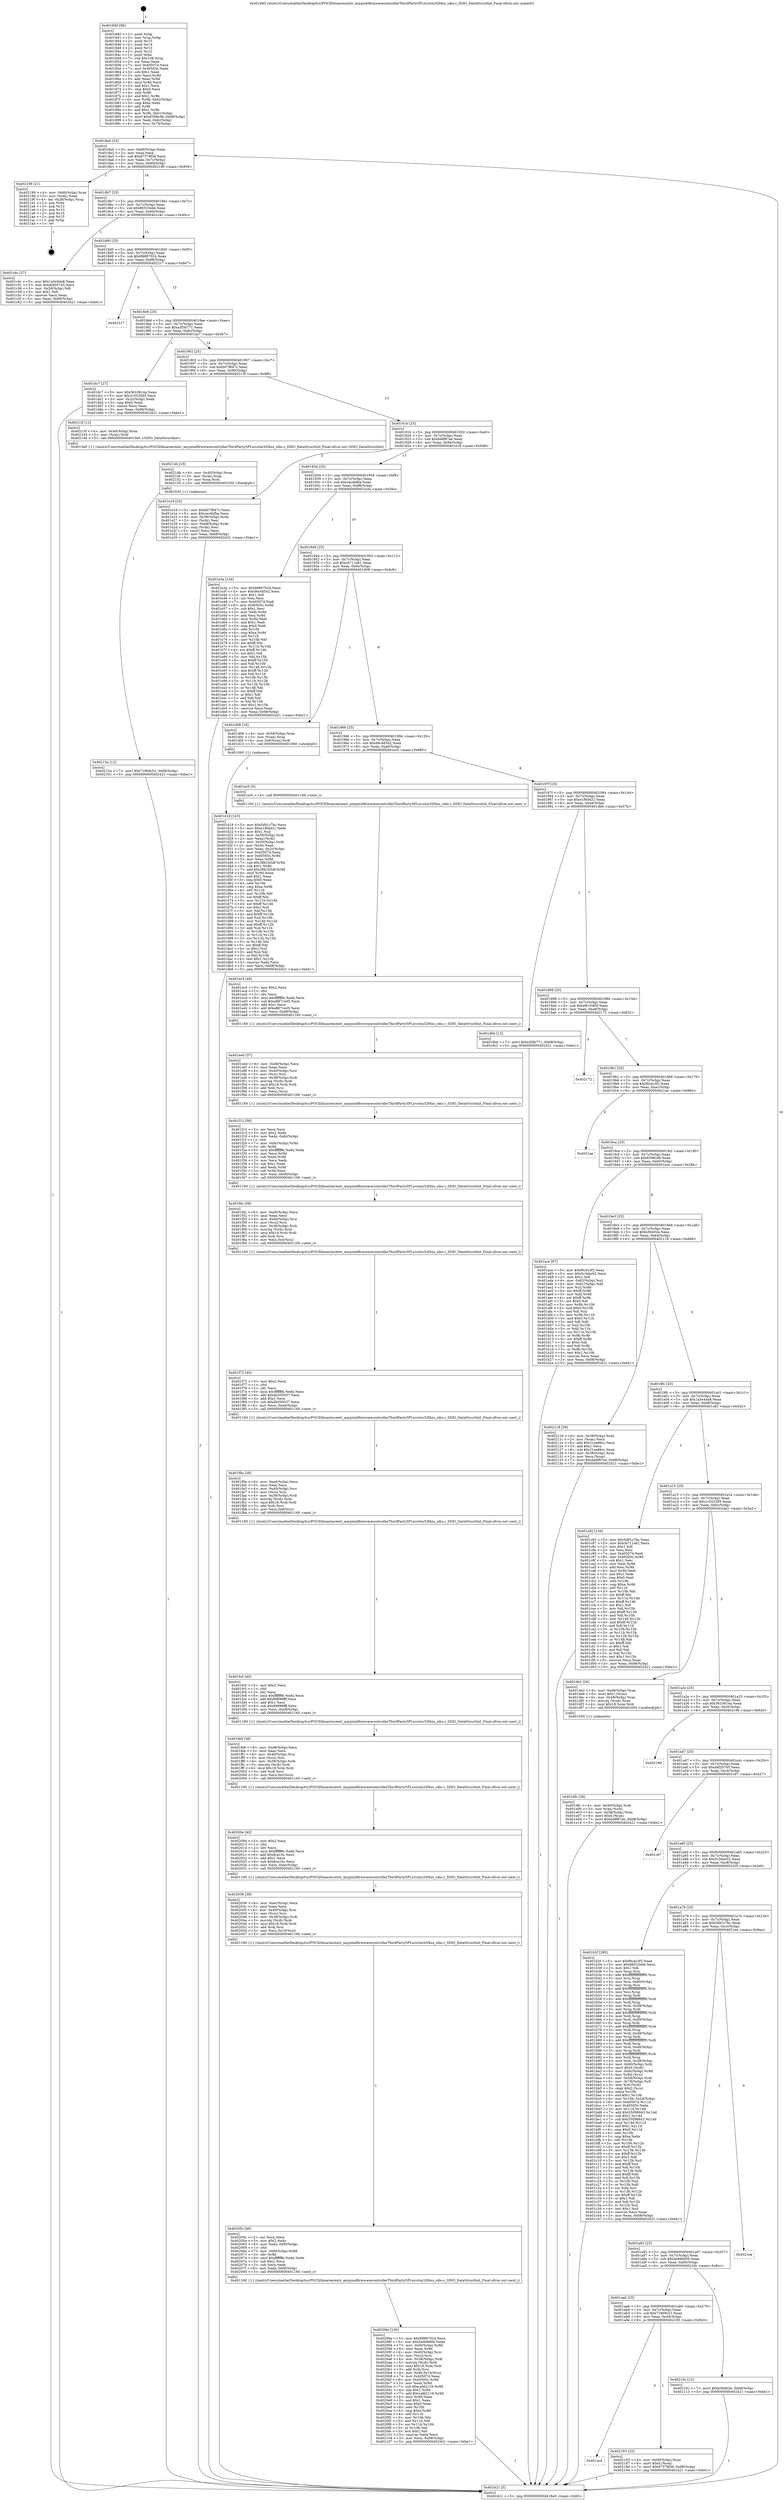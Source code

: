 digraph "0x401840" {
  label = "0x401840 (/mnt/c/Users/mathe/Desktop/tcc/POCII/binaries/extr_anypixelfirmwarecontrollerThirdPartySPLsrcstm32f4xx_sdio.c_SDIO_DataStructInit_Final-ollvm.out::main(0))"
  labelloc = "t"
  node[shape=record]

  Entry [label="",width=0.3,height=0.3,shape=circle,fillcolor=black,style=filled]
  "0x4018a0" [label="{
     0x4018a0 [23]\l
     | [instrs]\l
     &nbsp;&nbsp;0x4018a0 \<+3\>: mov -0x68(%rbp),%eax\l
     &nbsp;&nbsp;0x4018a3 \<+2\>: mov %eax,%ecx\l
     &nbsp;&nbsp;0x4018a5 \<+6\>: sub $0x87378f36,%ecx\l
     &nbsp;&nbsp;0x4018ab \<+3\>: mov %eax,-0x7c(%rbp)\l
     &nbsp;&nbsp;0x4018ae \<+3\>: mov %ecx,-0x80(%rbp)\l
     &nbsp;&nbsp;0x4018b1 \<+6\>: je 0000000000402199 \<main+0x959\>\l
  }"]
  "0x402199" [label="{
     0x402199 [21]\l
     | [instrs]\l
     &nbsp;&nbsp;0x402199 \<+4\>: mov -0x60(%rbp),%rax\l
     &nbsp;&nbsp;0x40219d \<+2\>: mov (%rax),%eax\l
     &nbsp;&nbsp;0x40219f \<+4\>: lea -0x28(%rbp),%rsp\l
     &nbsp;&nbsp;0x4021a3 \<+1\>: pop %rbx\l
     &nbsp;&nbsp;0x4021a4 \<+2\>: pop %r12\l
     &nbsp;&nbsp;0x4021a6 \<+2\>: pop %r13\l
     &nbsp;&nbsp;0x4021a8 \<+2\>: pop %r14\l
     &nbsp;&nbsp;0x4021aa \<+2\>: pop %r15\l
     &nbsp;&nbsp;0x4021ac \<+1\>: pop %rbp\l
     &nbsp;&nbsp;0x4021ad \<+1\>: ret\l
  }"]
  "0x4018b7" [label="{
     0x4018b7 [25]\l
     | [instrs]\l
     &nbsp;&nbsp;0x4018b7 \<+5\>: jmp 00000000004018bc \<main+0x7c\>\l
     &nbsp;&nbsp;0x4018bc \<+3\>: mov -0x7c(%rbp),%eax\l
     &nbsp;&nbsp;0x4018bf \<+5\>: sub $0x88333ebb,%eax\l
     &nbsp;&nbsp;0x4018c4 \<+6\>: mov %eax,-0x84(%rbp)\l
     &nbsp;&nbsp;0x4018ca \<+6\>: je 0000000000401c4c \<main+0x40c\>\l
  }"]
  Exit [label="",width=0.3,height=0.3,shape=circle,fillcolor=black,style=filled,peripheries=2]
  "0x401c4c" [label="{
     0x401c4c [27]\l
     | [instrs]\l
     &nbsp;&nbsp;0x401c4c \<+5\>: mov $0x1a5e44a8,%eax\l
     &nbsp;&nbsp;0x401c51 \<+5\>: mov $0x4bf20745,%ecx\l
     &nbsp;&nbsp;0x401c56 \<+3\>: mov -0x2d(%rbp),%dl\l
     &nbsp;&nbsp;0x401c59 \<+3\>: test $0x1,%dl\l
     &nbsp;&nbsp;0x401c5c \<+3\>: cmovne %ecx,%eax\l
     &nbsp;&nbsp;0x401c5f \<+3\>: mov %eax,-0x68(%rbp)\l
     &nbsp;&nbsp;0x401c62 \<+5\>: jmp 0000000000402421 \<main+0xbe1\>\l
  }"]
  "0x4018d0" [label="{
     0x4018d0 [25]\l
     | [instrs]\l
     &nbsp;&nbsp;0x4018d0 \<+5\>: jmp 00000000004018d5 \<main+0x95\>\l
     &nbsp;&nbsp;0x4018d5 \<+3\>: mov -0x7c(%rbp),%eax\l
     &nbsp;&nbsp;0x4018d8 \<+5\>: sub $0x99897024,%eax\l
     &nbsp;&nbsp;0x4018dd \<+6\>: mov %eax,-0x88(%rbp)\l
     &nbsp;&nbsp;0x4018e3 \<+6\>: je 0000000000402217 \<main+0x9d7\>\l
  }"]
  "0x401ac4" [label="{
     0x401ac4\l
  }", style=dashed]
  "0x402217" [label="{
     0x402217\l
  }", style=dashed]
  "0x4018e9" [label="{
     0x4018e9 [25]\l
     | [instrs]\l
     &nbsp;&nbsp;0x4018e9 \<+5\>: jmp 00000000004018ee \<main+0xae\>\l
     &nbsp;&nbsp;0x4018ee \<+3\>: mov -0x7c(%rbp),%eax\l
     &nbsp;&nbsp;0x4018f1 \<+5\>: sub $0xa3f3b771,%eax\l
     &nbsp;&nbsp;0x4018f6 \<+6\>: mov %eax,-0x8c(%rbp)\l
     &nbsp;&nbsp;0x4018fc \<+6\>: je 0000000000401dc7 \<main+0x587\>\l
  }"]
  "0x402183" [label="{
     0x402183 [22]\l
     | [instrs]\l
     &nbsp;&nbsp;0x402183 \<+4\>: mov -0x60(%rbp),%rax\l
     &nbsp;&nbsp;0x402187 \<+6\>: movl $0x0,(%rax)\l
     &nbsp;&nbsp;0x40218d \<+7\>: movl $0x87378f36,-0x68(%rbp)\l
     &nbsp;&nbsp;0x402194 \<+5\>: jmp 0000000000402421 \<main+0xbe1\>\l
  }"]
  "0x401dc7" [label="{
     0x401dc7 [27]\l
     | [instrs]\l
     &nbsp;&nbsp;0x401dc7 \<+5\>: mov $0x3610914a,%eax\l
     &nbsp;&nbsp;0x401dcc \<+5\>: mov $0x1c553285,%ecx\l
     &nbsp;&nbsp;0x401dd1 \<+3\>: mov -0x2c(%rbp),%edx\l
     &nbsp;&nbsp;0x401dd4 \<+3\>: cmp $0x0,%edx\l
     &nbsp;&nbsp;0x401dd7 \<+3\>: cmove %ecx,%eax\l
     &nbsp;&nbsp;0x401dda \<+3\>: mov %eax,-0x68(%rbp)\l
     &nbsp;&nbsp;0x401ddd \<+5\>: jmp 0000000000402421 \<main+0xbe1\>\l
  }"]
  "0x401902" [label="{
     0x401902 [25]\l
     | [instrs]\l
     &nbsp;&nbsp;0x401902 \<+5\>: jmp 0000000000401907 \<main+0xc7\>\l
     &nbsp;&nbsp;0x401907 \<+3\>: mov -0x7c(%rbp),%eax\l
     &nbsp;&nbsp;0x40190a \<+5\>: sub $0xb07f847c,%eax\l
     &nbsp;&nbsp;0x40190f \<+6\>: mov %eax,-0x90(%rbp)\l
     &nbsp;&nbsp;0x401915 \<+6\>: je 000000000040213f \<main+0x8ff\>\l
  }"]
  "0x40215a" [label="{
     0x40215a [12]\l
     | [instrs]\l
     &nbsp;&nbsp;0x40215a \<+7\>: movl $0x71809c51,-0x68(%rbp)\l
     &nbsp;&nbsp;0x402161 \<+5\>: jmp 0000000000402421 \<main+0xbe1\>\l
  }"]
  "0x40213f" [label="{
     0x40213f [12]\l
     | [instrs]\l
     &nbsp;&nbsp;0x40213f \<+4\>: mov -0x40(%rbp),%rax\l
     &nbsp;&nbsp;0x402143 \<+3\>: mov (%rax),%rdi\l
     &nbsp;&nbsp;0x402146 \<+5\>: call 00000000004015e0 \<SDIO_DataStructInit\>\l
     | [calls]\l
     &nbsp;&nbsp;0x4015e0 \{1\} (/mnt/c/Users/mathe/Desktop/tcc/POCII/binaries/extr_anypixelfirmwarecontrollerThirdPartySPLsrcstm32f4xx_sdio.c_SDIO_DataStructInit_Final-ollvm.out::SDIO_DataStructInit)\l
  }"]
  "0x40191b" [label="{
     0x40191b [25]\l
     | [instrs]\l
     &nbsp;&nbsp;0x40191b \<+5\>: jmp 0000000000401920 \<main+0xe0\>\l
     &nbsp;&nbsp;0x401920 \<+3\>: mov -0x7c(%rbp),%eax\l
     &nbsp;&nbsp;0x401923 \<+5\>: sub $0xba8f87ee,%eax\l
     &nbsp;&nbsp;0x401928 \<+6\>: mov %eax,-0x94(%rbp)\l
     &nbsp;&nbsp;0x40192e \<+6\>: je 0000000000401e19 \<main+0x5d9\>\l
  }"]
  "0x40214b" [label="{
     0x40214b [15]\l
     | [instrs]\l
     &nbsp;&nbsp;0x40214b \<+4\>: mov -0x40(%rbp),%rax\l
     &nbsp;&nbsp;0x40214f \<+3\>: mov (%rax),%rax\l
     &nbsp;&nbsp;0x402152 \<+3\>: mov %rax,%rdi\l
     &nbsp;&nbsp;0x402155 \<+5\>: call 0000000000401030 \<free@plt\>\l
     | [calls]\l
     &nbsp;&nbsp;0x401030 \{1\} (unknown)\l
  }"]
  "0x401e19" [label="{
     0x401e19 [33]\l
     | [instrs]\l
     &nbsp;&nbsp;0x401e19 \<+5\>: mov $0xb07f847c,%eax\l
     &nbsp;&nbsp;0x401e1e \<+5\>: mov $0xcac4bfba,%ecx\l
     &nbsp;&nbsp;0x401e23 \<+4\>: mov -0x38(%rbp),%rdx\l
     &nbsp;&nbsp;0x401e27 \<+2\>: mov (%rdx),%esi\l
     &nbsp;&nbsp;0x401e29 \<+4\>: mov -0x48(%rbp),%rdx\l
     &nbsp;&nbsp;0x401e2d \<+2\>: cmp (%rdx),%esi\l
     &nbsp;&nbsp;0x401e2f \<+3\>: cmovl %ecx,%eax\l
     &nbsp;&nbsp;0x401e32 \<+3\>: mov %eax,-0x68(%rbp)\l
     &nbsp;&nbsp;0x401e35 \<+5\>: jmp 0000000000402421 \<main+0xbe1\>\l
  }"]
  "0x401934" [label="{
     0x401934 [25]\l
     | [instrs]\l
     &nbsp;&nbsp;0x401934 \<+5\>: jmp 0000000000401939 \<main+0xf9\>\l
     &nbsp;&nbsp;0x401939 \<+3\>: mov -0x7c(%rbp),%eax\l
     &nbsp;&nbsp;0x40193c \<+5\>: sub $0xcac4bfba,%eax\l
     &nbsp;&nbsp;0x401941 \<+6\>: mov %eax,-0x98(%rbp)\l
     &nbsp;&nbsp;0x401947 \<+6\>: je 0000000000401e3a \<main+0x5fa\>\l
  }"]
  "0x401aab" [label="{
     0x401aab [25]\l
     | [instrs]\l
     &nbsp;&nbsp;0x401aab \<+5\>: jmp 0000000000401ab0 \<main+0x270\>\l
     &nbsp;&nbsp;0x401ab0 \<+3\>: mov -0x7c(%rbp),%eax\l
     &nbsp;&nbsp;0x401ab3 \<+5\>: sub $0x71809c51,%eax\l
     &nbsp;&nbsp;0x401ab8 \<+6\>: mov %eax,-0xd4(%rbp)\l
     &nbsp;&nbsp;0x401abe \<+6\>: je 0000000000402183 \<main+0x943\>\l
  }"]
  "0x401e3a" [label="{
     0x401e3a [134]\l
     | [instrs]\l
     &nbsp;&nbsp;0x401e3a \<+5\>: mov $0x99897024,%eax\l
     &nbsp;&nbsp;0x401e3f \<+5\>: mov $0xd6c4d542,%ecx\l
     &nbsp;&nbsp;0x401e44 \<+2\>: mov $0x1,%dl\l
     &nbsp;&nbsp;0x401e46 \<+2\>: xor %esi,%esi\l
     &nbsp;&nbsp;0x401e48 \<+7\>: mov 0x405074,%edi\l
     &nbsp;&nbsp;0x401e4f \<+8\>: mov 0x40505c,%r8d\l
     &nbsp;&nbsp;0x401e57 \<+3\>: sub $0x1,%esi\l
     &nbsp;&nbsp;0x401e5a \<+3\>: mov %edi,%r9d\l
     &nbsp;&nbsp;0x401e5d \<+3\>: add %esi,%r9d\l
     &nbsp;&nbsp;0x401e60 \<+4\>: imul %r9d,%edi\l
     &nbsp;&nbsp;0x401e64 \<+3\>: and $0x1,%edi\l
     &nbsp;&nbsp;0x401e67 \<+3\>: cmp $0x0,%edi\l
     &nbsp;&nbsp;0x401e6a \<+4\>: sete %r10b\l
     &nbsp;&nbsp;0x401e6e \<+4\>: cmp $0xa,%r8d\l
     &nbsp;&nbsp;0x401e72 \<+4\>: setl %r11b\l
     &nbsp;&nbsp;0x401e76 \<+3\>: mov %r10b,%bl\l
     &nbsp;&nbsp;0x401e79 \<+3\>: xor $0xff,%bl\l
     &nbsp;&nbsp;0x401e7c \<+3\>: mov %r11b,%r14b\l
     &nbsp;&nbsp;0x401e7f \<+4\>: xor $0xff,%r14b\l
     &nbsp;&nbsp;0x401e83 \<+3\>: xor $0x1,%dl\l
     &nbsp;&nbsp;0x401e86 \<+3\>: mov %bl,%r15b\l
     &nbsp;&nbsp;0x401e89 \<+4\>: and $0xff,%r15b\l
     &nbsp;&nbsp;0x401e8d \<+3\>: and %dl,%r10b\l
     &nbsp;&nbsp;0x401e90 \<+3\>: mov %r14b,%r12b\l
     &nbsp;&nbsp;0x401e93 \<+4\>: and $0xff,%r12b\l
     &nbsp;&nbsp;0x401e97 \<+3\>: and %dl,%r11b\l
     &nbsp;&nbsp;0x401e9a \<+3\>: or %r10b,%r15b\l
     &nbsp;&nbsp;0x401e9d \<+3\>: or %r11b,%r12b\l
     &nbsp;&nbsp;0x401ea0 \<+3\>: xor %r12b,%r15b\l
     &nbsp;&nbsp;0x401ea3 \<+3\>: or %r14b,%bl\l
     &nbsp;&nbsp;0x401ea6 \<+3\>: xor $0xff,%bl\l
     &nbsp;&nbsp;0x401ea9 \<+3\>: or $0x1,%dl\l
     &nbsp;&nbsp;0x401eac \<+2\>: and %dl,%bl\l
     &nbsp;&nbsp;0x401eae \<+3\>: or %bl,%r15b\l
     &nbsp;&nbsp;0x401eb1 \<+4\>: test $0x1,%r15b\l
     &nbsp;&nbsp;0x401eb5 \<+3\>: cmovne %ecx,%eax\l
     &nbsp;&nbsp;0x401eb8 \<+3\>: mov %eax,-0x68(%rbp)\l
     &nbsp;&nbsp;0x401ebb \<+5\>: jmp 0000000000402421 \<main+0xbe1\>\l
  }"]
  "0x40194d" [label="{
     0x40194d [25]\l
     | [instrs]\l
     &nbsp;&nbsp;0x40194d \<+5\>: jmp 0000000000401952 \<main+0x112\>\l
     &nbsp;&nbsp;0x401952 \<+3\>: mov -0x7c(%rbp),%eax\l
     &nbsp;&nbsp;0x401955 \<+5\>: sub $0xcb711a61,%eax\l
     &nbsp;&nbsp;0x40195a \<+6\>: mov %eax,-0x9c(%rbp)\l
     &nbsp;&nbsp;0x401960 \<+6\>: je 0000000000401d08 \<main+0x4c8\>\l
  }"]
  "0x40210c" [label="{
     0x40210c [12]\l
     | [instrs]\l
     &nbsp;&nbsp;0x40210c \<+7\>: movl $0xb36402e,-0x68(%rbp)\l
     &nbsp;&nbsp;0x402113 \<+5\>: jmp 0000000000402421 \<main+0xbe1\>\l
  }"]
  "0x401d08" [label="{
     0x401d08 [16]\l
     | [instrs]\l
     &nbsp;&nbsp;0x401d08 \<+4\>: mov -0x58(%rbp),%rax\l
     &nbsp;&nbsp;0x401d0c \<+3\>: mov (%rax),%rax\l
     &nbsp;&nbsp;0x401d0f \<+4\>: mov 0x8(%rax),%rdi\l
     &nbsp;&nbsp;0x401d13 \<+5\>: call 0000000000401060 \<atoi@plt\>\l
     | [calls]\l
     &nbsp;&nbsp;0x401060 \{1\} (unknown)\l
  }"]
  "0x401966" [label="{
     0x401966 [25]\l
     | [instrs]\l
     &nbsp;&nbsp;0x401966 \<+5\>: jmp 000000000040196b \<main+0x12b\>\l
     &nbsp;&nbsp;0x40196b \<+3\>: mov -0x7c(%rbp),%eax\l
     &nbsp;&nbsp;0x40196e \<+5\>: sub $0xd6c4d542,%eax\l
     &nbsp;&nbsp;0x401973 \<+6\>: mov %eax,-0xa0(%rbp)\l
     &nbsp;&nbsp;0x401979 \<+6\>: je 0000000000401ec0 \<main+0x680\>\l
  }"]
  "0x401a92" [label="{
     0x401a92 [25]\l
     | [instrs]\l
     &nbsp;&nbsp;0x401a92 \<+5\>: jmp 0000000000401a97 \<main+0x257\>\l
     &nbsp;&nbsp;0x401a97 \<+3\>: mov -0x7c(%rbp),%eax\l
     &nbsp;&nbsp;0x401a9a \<+5\>: sub $0x5e466600,%eax\l
     &nbsp;&nbsp;0x401a9f \<+6\>: mov %eax,-0xd0(%rbp)\l
     &nbsp;&nbsp;0x401aa5 \<+6\>: je 000000000040210c \<main+0x8cc\>\l
  }"]
  "0x401ec0" [label="{
     0x401ec0 [5]\l
     | [instrs]\l
     &nbsp;&nbsp;0x401ec0 \<+5\>: call 0000000000401160 \<next_i\>\l
     | [calls]\l
     &nbsp;&nbsp;0x401160 \{1\} (/mnt/c/Users/mathe/Desktop/tcc/POCII/binaries/extr_anypixelfirmwarecontrollerThirdPartySPLsrcstm32f4xx_sdio.c_SDIO_DataStructInit_Final-ollvm.out::next_i)\l
  }"]
  "0x40197f" [label="{
     0x40197f [25]\l
     | [instrs]\l
     &nbsp;&nbsp;0x40197f \<+5\>: jmp 0000000000401984 \<main+0x144\>\l
     &nbsp;&nbsp;0x401984 \<+3\>: mov -0x7c(%rbp),%eax\l
     &nbsp;&nbsp;0x401987 \<+5\>: sub $0xe1f6d421,%eax\l
     &nbsp;&nbsp;0x40198c \<+6\>: mov %eax,-0xa4(%rbp)\l
     &nbsp;&nbsp;0x401992 \<+6\>: je 0000000000401dbb \<main+0x57b\>\l
  }"]
  "0x4021ea" [label="{
     0x4021ea\l
  }", style=dashed]
  "0x401dbb" [label="{
     0x401dbb [12]\l
     | [instrs]\l
     &nbsp;&nbsp;0x401dbb \<+7\>: movl $0xa3f3b771,-0x68(%rbp)\l
     &nbsp;&nbsp;0x401dc2 \<+5\>: jmp 0000000000402421 \<main+0xbe1\>\l
  }"]
  "0x401998" [label="{
     0x401998 [25]\l
     | [instrs]\l
     &nbsp;&nbsp;0x401998 \<+5\>: jmp 000000000040199d \<main+0x15d\>\l
     &nbsp;&nbsp;0x40199d \<+3\>: mov -0x7c(%rbp),%eax\l
     &nbsp;&nbsp;0x4019a0 \<+5\>: sub $0xef010400,%eax\l
     &nbsp;&nbsp;0x4019a5 \<+6\>: mov %eax,-0xa8(%rbp)\l
     &nbsp;&nbsp;0x4019ab \<+6\>: je 0000000000402172 \<main+0x932\>\l
  }"]
  "0x40208a" [label="{
     0x40208a [130]\l
     | [instrs]\l
     &nbsp;&nbsp;0x40208a \<+5\>: mov $0x99897024,%ecx\l
     &nbsp;&nbsp;0x40208f \<+5\>: mov $0x5e466600,%edx\l
     &nbsp;&nbsp;0x402094 \<+7\>: mov -0xf4(%rbp),%r8d\l
     &nbsp;&nbsp;0x40209b \<+4\>: imul %eax,%r8d\l
     &nbsp;&nbsp;0x40209f \<+4\>: mov -0x40(%rbp),%rsi\l
     &nbsp;&nbsp;0x4020a3 \<+3\>: mov (%rsi),%rsi\l
     &nbsp;&nbsp;0x4020a6 \<+4\>: mov -0x38(%rbp),%rdi\l
     &nbsp;&nbsp;0x4020aa \<+3\>: movslq (%rdi),%rdi\l
     &nbsp;&nbsp;0x4020ad \<+4\>: imul $0x18,%rdi,%rdi\l
     &nbsp;&nbsp;0x4020b1 \<+3\>: add %rdi,%rsi\l
     &nbsp;&nbsp;0x4020b4 \<+4\>: mov %r8d,0x14(%rsi)\l
     &nbsp;&nbsp;0x4020b8 \<+7\>: mov 0x405074,%eax\l
     &nbsp;&nbsp;0x4020bf \<+8\>: mov 0x40505c,%r8d\l
     &nbsp;&nbsp;0x4020c7 \<+3\>: mov %eax,%r9d\l
     &nbsp;&nbsp;0x4020ca \<+7\>: sub $0xcafd2119,%r9d\l
     &nbsp;&nbsp;0x4020d1 \<+4\>: sub $0x1,%r9d\l
     &nbsp;&nbsp;0x4020d5 \<+7\>: add $0xcafd2119,%r9d\l
     &nbsp;&nbsp;0x4020dc \<+4\>: imul %r9d,%eax\l
     &nbsp;&nbsp;0x4020e0 \<+3\>: and $0x1,%eax\l
     &nbsp;&nbsp;0x4020e3 \<+3\>: cmp $0x0,%eax\l
     &nbsp;&nbsp;0x4020e6 \<+4\>: sete %r10b\l
     &nbsp;&nbsp;0x4020ea \<+4\>: cmp $0xa,%r8d\l
     &nbsp;&nbsp;0x4020ee \<+4\>: setl %r11b\l
     &nbsp;&nbsp;0x4020f2 \<+3\>: mov %r10b,%bl\l
     &nbsp;&nbsp;0x4020f5 \<+3\>: and %r11b,%bl\l
     &nbsp;&nbsp;0x4020f8 \<+3\>: xor %r11b,%r10b\l
     &nbsp;&nbsp;0x4020fb \<+3\>: or %r10b,%bl\l
     &nbsp;&nbsp;0x4020fe \<+3\>: test $0x1,%bl\l
     &nbsp;&nbsp;0x402101 \<+3\>: cmovne %edx,%ecx\l
     &nbsp;&nbsp;0x402104 \<+3\>: mov %ecx,-0x68(%rbp)\l
     &nbsp;&nbsp;0x402107 \<+5\>: jmp 0000000000402421 \<main+0xbe1\>\l
  }"]
  "0x402172" [label="{
     0x402172\l
  }", style=dashed]
  "0x4019b1" [label="{
     0x4019b1 [25]\l
     | [instrs]\l
     &nbsp;&nbsp;0x4019b1 \<+5\>: jmp 00000000004019b6 \<main+0x176\>\l
     &nbsp;&nbsp;0x4019b6 \<+3\>: mov -0x7c(%rbp),%eax\l
     &nbsp;&nbsp;0x4019b9 \<+5\>: sub $0xf9c4c3f3,%eax\l
     &nbsp;&nbsp;0x4019be \<+6\>: mov %eax,-0xac(%rbp)\l
     &nbsp;&nbsp;0x4019c4 \<+6\>: je 00000000004021ae \<main+0x96e\>\l
  }"]
  "0x40205c" [label="{
     0x40205c [46]\l
     | [instrs]\l
     &nbsp;&nbsp;0x40205c \<+2\>: xor %ecx,%ecx\l
     &nbsp;&nbsp;0x40205e \<+5\>: mov $0x2,%edx\l
     &nbsp;&nbsp;0x402063 \<+6\>: mov %edx,-0xf0(%rbp)\l
     &nbsp;&nbsp;0x402069 \<+1\>: cltd\l
     &nbsp;&nbsp;0x40206a \<+7\>: mov -0xf0(%rbp),%r8d\l
     &nbsp;&nbsp;0x402071 \<+3\>: idiv %r8d\l
     &nbsp;&nbsp;0x402074 \<+6\>: imul $0xfffffffe,%edx,%edx\l
     &nbsp;&nbsp;0x40207a \<+3\>: sub $0x1,%ecx\l
     &nbsp;&nbsp;0x40207d \<+2\>: sub %ecx,%edx\l
     &nbsp;&nbsp;0x40207f \<+6\>: mov %edx,-0xf4(%rbp)\l
     &nbsp;&nbsp;0x402085 \<+5\>: call 0000000000401160 \<next_i\>\l
     | [calls]\l
     &nbsp;&nbsp;0x401160 \{1\} (/mnt/c/Users/mathe/Desktop/tcc/POCII/binaries/extr_anypixelfirmwarecontrollerThirdPartySPLsrcstm32f4xx_sdio.c_SDIO_DataStructInit_Final-ollvm.out::next_i)\l
  }"]
  "0x4021ae" [label="{
     0x4021ae\l
  }", style=dashed]
  "0x4019ca" [label="{
     0x4019ca [25]\l
     | [instrs]\l
     &nbsp;&nbsp;0x4019ca \<+5\>: jmp 00000000004019cf \<main+0x18f\>\l
     &nbsp;&nbsp;0x4019cf \<+3\>: mov -0x7c(%rbp),%eax\l
     &nbsp;&nbsp;0x4019d2 \<+5\>: sub $0x8398cd8,%eax\l
     &nbsp;&nbsp;0x4019d7 \<+6\>: mov %eax,-0xb0(%rbp)\l
     &nbsp;&nbsp;0x4019dd \<+6\>: je 0000000000401ace \<main+0x28e\>\l
  }"]
  "0x402036" [label="{
     0x402036 [38]\l
     | [instrs]\l
     &nbsp;&nbsp;0x402036 \<+6\>: mov -0xec(%rbp),%ecx\l
     &nbsp;&nbsp;0x40203c \<+3\>: imul %eax,%ecx\l
     &nbsp;&nbsp;0x40203f \<+4\>: mov -0x40(%rbp),%rsi\l
     &nbsp;&nbsp;0x402043 \<+3\>: mov (%rsi),%rsi\l
     &nbsp;&nbsp;0x402046 \<+4\>: mov -0x38(%rbp),%rdi\l
     &nbsp;&nbsp;0x40204a \<+3\>: movslq (%rdi),%rdi\l
     &nbsp;&nbsp;0x40204d \<+4\>: imul $0x18,%rdi,%rdi\l
     &nbsp;&nbsp;0x402051 \<+3\>: add %rdi,%rsi\l
     &nbsp;&nbsp;0x402054 \<+3\>: mov %ecx,0x10(%rsi)\l
     &nbsp;&nbsp;0x402057 \<+5\>: call 0000000000401160 \<next_i\>\l
     | [calls]\l
     &nbsp;&nbsp;0x401160 \{1\} (/mnt/c/Users/mathe/Desktop/tcc/POCII/binaries/extr_anypixelfirmwarecontrollerThirdPartySPLsrcstm32f4xx_sdio.c_SDIO_DataStructInit_Final-ollvm.out::next_i)\l
  }"]
  "0x401ace" [label="{
     0x401ace [97]\l
     | [instrs]\l
     &nbsp;&nbsp;0x401ace \<+5\>: mov $0xf9c4c3f3,%eax\l
     &nbsp;&nbsp;0x401ad3 \<+5\>: mov $0x5c3dac02,%ecx\l
     &nbsp;&nbsp;0x401ad8 \<+2\>: mov $0x1,%dl\l
     &nbsp;&nbsp;0x401ada \<+4\>: mov -0x62(%rbp),%sil\l
     &nbsp;&nbsp;0x401ade \<+4\>: mov -0x61(%rbp),%dil\l
     &nbsp;&nbsp;0x401ae2 \<+3\>: mov %sil,%r8b\l
     &nbsp;&nbsp;0x401ae5 \<+4\>: xor $0xff,%r8b\l
     &nbsp;&nbsp;0x401ae9 \<+3\>: mov %dil,%r9b\l
     &nbsp;&nbsp;0x401aec \<+4\>: xor $0xff,%r9b\l
     &nbsp;&nbsp;0x401af0 \<+3\>: xor $0x0,%dl\l
     &nbsp;&nbsp;0x401af3 \<+3\>: mov %r8b,%r10b\l
     &nbsp;&nbsp;0x401af6 \<+4\>: and $0x0,%r10b\l
     &nbsp;&nbsp;0x401afa \<+3\>: and %dl,%sil\l
     &nbsp;&nbsp;0x401afd \<+3\>: mov %r9b,%r11b\l
     &nbsp;&nbsp;0x401b00 \<+4\>: and $0x0,%r11b\l
     &nbsp;&nbsp;0x401b04 \<+3\>: and %dl,%dil\l
     &nbsp;&nbsp;0x401b07 \<+3\>: or %sil,%r10b\l
     &nbsp;&nbsp;0x401b0a \<+3\>: or %dil,%r11b\l
     &nbsp;&nbsp;0x401b0d \<+3\>: xor %r11b,%r10b\l
     &nbsp;&nbsp;0x401b10 \<+3\>: or %r9b,%r8b\l
     &nbsp;&nbsp;0x401b13 \<+4\>: xor $0xff,%r8b\l
     &nbsp;&nbsp;0x401b17 \<+3\>: or $0x0,%dl\l
     &nbsp;&nbsp;0x401b1a \<+3\>: and %dl,%r8b\l
     &nbsp;&nbsp;0x401b1d \<+3\>: or %r8b,%r10b\l
     &nbsp;&nbsp;0x401b20 \<+4\>: test $0x1,%r10b\l
     &nbsp;&nbsp;0x401b24 \<+3\>: cmovne %ecx,%eax\l
     &nbsp;&nbsp;0x401b27 \<+3\>: mov %eax,-0x68(%rbp)\l
     &nbsp;&nbsp;0x401b2a \<+5\>: jmp 0000000000402421 \<main+0xbe1\>\l
  }"]
  "0x4019e3" [label="{
     0x4019e3 [25]\l
     | [instrs]\l
     &nbsp;&nbsp;0x4019e3 \<+5\>: jmp 00000000004019e8 \<main+0x1a8\>\l
     &nbsp;&nbsp;0x4019e8 \<+3\>: mov -0x7c(%rbp),%eax\l
     &nbsp;&nbsp;0x4019eb \<+5\>: sub $0xb36402e,%eax\l
     &nbsp;&nbsp;0x4019f0 \<+6\>: mov %eax,-0xb4(%rbp)\l
     &nbsp;&nbsp;0x4019f6 \<+6\>: je 0000000000402118 \<main+0x8d8\>\l
  }"]
  "0x402421" [label="{
     0x402421 [5]\l
     | [instrs]\l
     &nbsp;&nbsp;0x402421 \<+5\>: jmp 00000000004018a0 \<main+0x60\>\l
  }"]
  "0x401840" [label="{
     0x401840 [96]\l
     | [instrs]\l
     &nbsp;&nbsp;0x401840 \<+1\>: push %rbp\l
     &nbsp;&nbsp;0x401841 \<+3\>: mov %rsp,%rbp\l
     &nbsp;&nbsp;0x401844 \<+2\>: push %r15\l
     &nbsp;&nbsp;0x401846 \<+2\>: push %r14\l
     &nbsp;&nbsp;0x401848 \<+2\>: push %r13\l
     &nbsp;&nbsp;0x40184a \<+2\>: push %r12\l
     &nbsp;&nbsp;0x40184c \<+1\>: push %rbx\l
     &nbsp;&nbsp;0x40184d \<+7\>: sub $0x108,%rsp\l
     &nbsp;&nbsp;0x401854 \<+2\>: xor %eax,%eax\l
     &nbsp;&nbsp;0x401856 \<+7\>: mov 0x405074,%ecx\l
     &nbsp;&nbsp;0x40185d \<+7\>: mov 0x40505c,%edx\l
     &nbsp;&nbsp;0x401864 \<+3\>: sub $0x1,%eax\l
     &nbsp;&nbsp;0x401867 \<+3\>: mov %ecx,%r8d\l
     &nbsp;&nbsp;0x40186a \<+3\>: add %eax,%r8d\l
     &nbsp;&nbsp;0x40186d \<+4\>: imul %r8d,%ecx\l
     &nbsp;&nbsp;0x401871 \<+3\>: and $0x1,%ecx\l
     &nbsp;&nbsp;0x401874 \<+3\>: cmp $0x0,%ecx\l
     &nbsp;&nbsp;0x401877 \<+4\>: sete %r9b\l
     &nbsp;&nbsp;0x40187b \<+4\>: and $0x1,%r9b\l
     &nbsp;&nbsp;0x40187f \<+4\>: mov %r9b,-0x62(%rbp)\l
     &nbsp;&nbsp;0x401883 \<+3\>: cmp $0xa,%edx\l
     &nbsp;&nbsp;0x401886 \<+4\>: setl %r9b\l
     &nbsp;&nbsp;0x40188a \<+4\>: and $0x1,%r9b\l
     &nbsp;&nbsp;0x40188e \<+4\>: mov %r9b,-0x61(%rbp)\l
     &nbsp;&nbsp;0x401892 \<+7\>: movl $0x8398cd8,-0x68(%rbp)\l
     &nbsp;&nbsp;0x401899 \<+3\>: mov %edi,-0x6c(%rbp)\l
     &nbsp;&nbsp;0x40189c \<+4\>: mov %rsi,-0x78(%rbp)\l
  }"]
  "0x40200e" [label="{
     0x40200e [40]\l
     | [instrs]\l
     &nbsp;&nbsp;0x40200e \<+5\>: mov $0x2,%ecx\l
     &nbsp;&nbsp;0x402013 \<+1\>: cltd\l
     &nbsp;&nbsp;0x402014 \<+2\>: idiv %ecx\l
     &nbsp;&nbsp;0x402016 \<+6\>: imul $0xfffffffe,%edx,%ecx\l
     &nbsp;&nbsp;0x40201c \<+6\>: add $0x8ca10c,%ecx\l
     &nbsp;&nbsp;0x402022 \<+3\>: add $0x1,%ecx\l
     &nbsp;&nbsp;0x402025 \<+6\>: sub $0x8ca10c,%ecx\l
     &nbsp;&nbsp;0x40202b \<+6\>: mov %ecx,-0xec(%rbp)\l
     &nbsp;&nbsp;0x402031 \<+5\>: call 0000000000401160 \<next_i\>\l
     | [calls]\l
     &nbsp;&nbsp;0x401160 \{1\} (/mnt/c/Users/mathe/Desktop/tcc/POCII/binaries/extr_anypixelfirmwarecontrollerThirdPartySPLsrcstm32f4xx_sdio.c_SDIO_DataStructInit_Final-ollvm.out::next_i)\l
  }"]
  "0x402118" [label="{
     0x402118 [39]\l
     | [instrs]\l
     &nbsp;&nbsp;0x402118 \<+4\>: mov -0x38(%rbp),%rax\l
     &nbsp;&nbsp;0x40211c \<+2\>: mov (%rax),%ecx\l
     &nbsp;&nbsp;0x40211e \<+6\>: add $0x31ee86cc,%ecx\l
     &nbsp;&nbsp;0x402124 \<+3\>: add $0x1,%ecx\l
     &nbsp;&nbsp;0x402127 \<+6\>: sub $0x31ee86cc,%ecx\l
     &nbsp;&nbsp;0x40212d \<+4\>: mov -0x38(%rbp),%rax\l
     &nbsp;&nbsp;0x402131 \<+2\>: mov %ecx,(%rax)\l
     &nbsp;&nbsp;0x402133 \<+7\>: movl $0xba8f87ee,-0x68(%rbp)\l
     &nbsp;&nbsp;0x40213a \<+5\>: jmp 0000000000402421 \<main+0xbe1\>\l
  }"]
  "0x4019fc" [label="{
     0x4019fc [25]\l
     | [instrs]\l
     &nbsp;&nbsp;0x4019fc \<+5\>: jmp 0000000000401a01 \<main+0x1c1\>\l
     &nbsp;&nbsp;0x401a01 \<+3\>: mov -0x7c(%rbp),%eax\l
     &nbsp;&nbsp;0x401a04 \<+5\>: sub $0x1a5e44a8,%eax\l
     &nbsp;&nbsp;0x401a09 \<+6\>: mov %eax,-0xb8(%rbp)\l
     &nbsp;&nbsp;0x401a0f \<+6\>: je 0000000000401c82 \<main+0x442\>\l
  }"]
  "0x401fe8" [label="{
     0x401fe8 [38]\l
     | [instrs]\l
     &nbsp;&nbsp;0x401fe8 \<+6\>: mov -0xe8(%rbp),%ecx\l
     &nbsp;&nbsp;0x401fee \<+3\>: imul %eax,%ecx\l
     &nbsp;&nbsp;0x401ff1 \<+4\>: mov -0x40(%rbp),%rsi\l
     &nbsp;&nbsp;0x401ff5 \<+3\>: mov (%rsi),%rsi\l
     &nbsp;&nbsp;0x401ff8 \<+4\>: mov -0x38(%rbp),%rdi\l
     &nbsp;&nbsp;0x401ffc \<+3\>: movslq (%rdi),%rdi\l
     &nbsp;&nbsp;0x401fff \<+4\>: imul $0x18,%rdi,%rdi\l
     &nbsp;&nbsp;0x402003 \<+3\>: add %rdi,%rsi\l
     &nbsp;&nbsp;0x402006 \<+3\>: mov %ecx,0xc(%rsi)\l
     &nbsp;&nbsp;0x402009 \<+5\>: call 0000000000401160 \<next_i\>\l
     | [calls]\l
     &nbsp;&nbsp;0x401160 \{1\} (/mnt/c/Users/mathe/Desktop/tcc/POCII/binaries/extr_anypixelfirmwarecontrollerThirdPartySPLsrcstm32f4xx_sdio.c_SDIO_DataStructInit_Final-ollvm.out::next_i)\l
  }"]
  "0x401c82" [label="{
     0x401c82 [134]\l
     | [instrs]\l
     &nbsp;&nbsp;0x401c82 \<+5\>: mov $0x5d91c7bc,%eax\l
     &nbsp;&nbsp;0x401c87 \<+5\>: mov $0xcb711a61,%ecx\l
     &nbsp;&nbsp;0x401c8c \<+2\>: mov $0x1,%dl\l
     &nbsp;&nbsp;0x401c8e \<+2\>: xor %esi,%esi\l
     &nbsp;&nbsp;0x401c90 \<+7\>: mov 0x405074,%edi\l
     &nbsp;&nbsp;0x401c97 \<+8\>: mov 0x40505c,%r8d\l
     &nbsp;&nbsp;0x401c9f \<+3\>: sub $0x1,%esi\l
     &nbsp;&nbsp;0x401ca2 \<+3\>: mov %edi,%r9d\l
     &nbsp;&nbsp;0x401ca5 \<+3\>: add %esi,%r9d\l
     &nbsp;&nbsp;0x401ca8 \<+4\>: imul %r9d,%edi\l
     &nbsp;&nbsp;0x401cac \<+3\>: and $0x1,%edi\l
     &nbsp;&nbsp;0x401caf \<+3\>: cmp $0x0,%edi\l
     &nbsp;&nbsp;0x401cb2 \<+4\>: sete %r10b\l
     &nbsp;&nbsp;0x401cb6 \<+4\>: cmp $0xa,%r8d\l
     &nbsp;&nbsp;0x401cba \<+4\>: setl %r11b\l
     &nbsp;&nbsp;0x401cbe \<+3\>: mov %r10b,%bl\l
     &nbsp;&nbsp;0x401cc1 \<+3\>: xor $0xff,%bl\l
     &nbsp;&nbsp;0x401cc4 \<+3\>: mov %r11b,%r14b\l
     &nbsp;&nbsp;0x401cc7 \<+4\>: xor $0xff,%r14b\l
     &nbsp;&nbsp;0x401ccb \<+3\>: xor $0x1,%dl\l
     &nbsp;&nbsp;0x401cce \<+3\>: mov %bl,%r15b\l
     &nbsp;&nbsp;0x401cd1 \<+4\>: and $0xff,%r15b\l
     &nbsp;&nbsp;0x401cd5 \<+3\>: and %dl,%r10b\l
     &nbsp;&nbsp;0x401cd8 \<+3\>: mov %r14b,%r12b\l
     &nbsp;&nbsp;0x401cdb \<+4\>: and $0xff,%r12b\l
     &nbsp;&nbsp;0x401cdf \<+3\>: and %dl,%r11b\l
     &nbsp;&nbsp;0x401ce2 \<+3\>: or %r10b,%r15b\l
     &nbsp;&nbsp;0x401ce5 \<+3\>: or %r11b,%r12b\l
     &nbsp;&nbsp;0x401ce8 \<+3\>: xor %r12b,%r15b\l
     &nbsp;&nbsp;0x401ceb \<+3\>: or %r14b,%bl\l
     &nbsp;&nbsp;0x401cee \<+3\>: xor $0xff,%bl\l
     &nbsp;&nbsp;0x401cf1 \<+3\>: or $0x1,%dl\l
     &nbsp;&nbsp;0x401cf4 \<+2\>: and %dl,%bl\l
     &nbsp;&nbsp;0x401cf6 \<+3\>: or %bl,%r15b\l
     &nbsp;&nbsp;0x401cf9 \<+4\>: test $0x1,%r15b\l
     &nbsp;&nbsp;0x401cfd \<+3\>: cmovne %ecx,%eax\l
     &nbsp;&nbsp;0x401d00 \<+3\>: mov %eax,-0x68(%rbp)\l
     &nbsp;&nbsp;0x401d03 \<+5\>: jmp 0000000000402421 \<main+0xbe1\>\l
  }"]
  "0x401a15" [label="{
     0x401a15 [25]\l
     | [instrs]\l
     &nbsp;&nbsp;0x401a15 \<+5\>: jmp 0000000000401a1a \<main+0x1da\>\l
     &nbsp;&nbsp;0x401a1a \<+3\>: mov -0x7c(%rbp),%eax\l
     &nbsp;&nbsp;0x401a1d \<+5\>: sub $0x1c553285,%eax\l
     &nbsp;&nbsp;0x401a22 \<+6\>: mov %eax,-0xbc(%rbp)\l
     &nbsp;&nbsp;0x401a28 \<+6\>: je 0000000000401de2 \<main+0x5a2\>\l
  }"]
  "0x401fc0" [label="{
     0x401fc0 [40]\l
     | [instrs]\l
     &nbsp;&nbsp;0x401fc0 \<+5\>: mov $0x2,%ecx\l
     &nbsp;&nbsp;0x401fc5 \<+1\>: cltd\l
     &nbsp;&nbsp;0x401fc6 \<+2\>: idiv %ecx\l
     &nbsp;&nbsp;0x401fc8 \<+6\>: imul $0xfffffffe,%edx,%ecx\l
     &nbsp;&nbsp;0x401fce \<+6\>: add $0x99898fff,%ecx\l
     &nbsp;&nbsp;0x401fd4 \<+3\>: add $0x1,%ecx\l
     &nbsp;&nbsp;0x401fd7 \<+6\>: sub $0x99898fff,%ecx\l
     &nbsp;&nbsp;0x401fdd \<+6\>: mov %ecx,-0xe8(%rbp)\l
     &nbsp;&nbsp;0x401fe3 \<+5\>: call 0000000000401160 \<next_i\>\l
     | [calls]\l
     &nbsp;&nbsp;0x401160 \{1\} (/mnt/c/Users/mathe/Desktop/tcc/POCII/binaries/extr_anypixelfirmwarecontrollerThirdPartySPLsrcstm32f4xx_sdio.c_SDIO_DataStructInit_Final-ollvm.out::next_i)\l
  }"]
  "0x401de2" [label="{
     0x401de2 [26]\l
     | [instrs]\l
     &nbsp;&nbsp;0x401de2 \<+4\>: mov -0x48(%rbp),%rax\l
     &nbsp;&nbsp;0x401de6 \<+6\>: movl $0x1,(%rax)\l
     &nbsp;&nbsp;0x401dec \<+4\>: mov -0x48(%rbp),%rax\l
     &nbsp;&nbsp;0x401df0 \<+3\>: movslq (%rax),%rax\l
     &nbsp;&nbsp;0x401df3 \<+4\>: imul $0x18,%rax,%rdi\l
     &nbsp;&nbsp;0x401df7 \<+5\>: call 0000000000401050 \<malloc@plt\>\l
     | [calls]\l
     &nbsp;&nbsp;0x401050 \{1\} (unknown)\l
  }"]
  "0x401a2e" [label="{
     0x401a2e [25]\l
     | [instrs]\l
     &nbsp;&nbsp;0x401a2e \<+5\>: jmp 0000000000401a33 \<main+0x1f3\>\l
     &nbsp;&nbsp;0x401a33 \<+3\>: mov -0x7c(%rbp),%eax\l
     &nbsp;&nbsp;0x401a36 \<+5\>: sub $0x3610914a,%eax\l
     &nbsp;&nbsp;0x401a3b \<+6\>: mov %eax,-0xc0(%rbp)\l
     &nbsp;&nbsp;0x401a41 \<+6\>: je 0000000000402166 \<main+0x926\>\l
  }"]
  "0x401f9a" [label="{
     0x401f9a [38]\l
     | [instrs]\l
     &nbsp;&nbsp;0x401f9a \<+6\>: mov -0xe4(%rbp),%ecx\l
     &nbsp;&nbsp;0x401fa0 \<+3\>: imul %eax,%ecx\l
     &nbsp;&nbsp;0x401fa3 \<+4\>: mov -0x40(%rbp),%rsi\l
     &nbsp;&nbsp;0x401fa7 \<+3\>: mov (%rsi),%rsi\l
     &nbsp;&nbsp;0x401faa \<+4\>: mov -0x38(%rbp),%rdi\l
     &nbsp;&nbsp;0x401fae \<+3\>: movslq (%rdi),%rdi\l
     &nbsp;&nbsp;0x401fb1 \<+4\>: imul $0x18,%rdi,%rdi\l
     &nbsp;&nbsp;0x401fb5 \<+3\>: add %rdi,%rsi\l
     &nbsp;&nbsp;0x401fb8 \<+3\>: mov %ecx,0x8(%rsi)\l
     &nbsp;&nbsp;0x401fbb \<+5\>: call 0000000000401160 \<next_i\>\l
     | [calls]\l
     &nbsp;&nbsp;0x401160 \{1\} (/mnt/c/Users/mathe/Desktop/tcc/POCII/binaries/extr_anypixelfirmwarecontrollerThirdPartySPLsrcstm32f4xx_sdio.c_SDIO_DataStructInit_Final-ollvm.out::next_i)\l
  }"]
  "0x402166" [label="{
     0x402166\l
  }", style=dashed]
  "0x401a47" [label="{
     0x401a47 [25]\l
     | [instrs]\l
     &nbsp;&nbsp;0x401a47 \<+5\>: jmp 0000000000401a4c \<main+0x20c\>\l
     &nbsp;&nbsp;0x401a4c \<+3\>: mov -0x7c(%rbp),%eax\l
     &nbsp;&nbsp;0x401a4f \<+5\>: sub $0x4bf20745,%eax\l
     &nbsp;&nbsp;0x401a54 \<+6\>: mov %eax,-0xc4(%rbp)\l
     &nbsp;&nbsp;0x401a5a \<+6\>: je 0000000000401c67 \<main+0x427\>\l
  }"]
  "0x401f72" [label="{
     0x401f72 [40]\l
     | [instrs]\l
     &nbsp;&nbsp;0x401f72 \<+5\>: mov $0x2,%ecx\l
     &nbsp;&nbsp;0x401f77 \<+1\>: cltd\l
     &nbsp;&nbsp;0x401f78 \<+2\>: idiv %ecx\l
     &nbsp;&nbsp;0x401f7a \<+6\>: imul $0xfffffffe,%edx,%ecx\l
     &nbsp;&nbsp;0x401f80 \<+6\>: add $0xdb505037,%ecx\l
     &nbsp;&nbsp;0x401f86 \<+3\>: add $0x1,%ecx\l
     &nbsp;&nbsp;0x401f89 \<+6\>: sub $0xdb505037,%ecx\l
     &nbsp;&nbsp;0x401f8f \<+6\>: mov %ecx,-0xe4(%rbp)\l
     &nbsp;&nbsp;0x401f95 \<+5\>: call 0000000000401160 \<next_i\>\l
     | [calls]\l
     &nbsp;&nbsp;0x401160 \{1\} (/mnt/c/Users/mathe/Desktop/tcc/POCII/binaries/extr_anypixelfirmwarecontrollerThirdPartySPLsrcstm32f4xx_sdio.c_SDIO_DataStructInit_Final-ollvm.out::next_i)\l
  }"]
  "0x401c67" [label="{
     0x401c67\l
  }", style=dashed]
  "0x401a60" [label="{
     0x401a60 [25]\l
     | [instrs]\l
     &nbsp;&nbsp;0x401a60 \<+5\>: jmp 0000000000401a65 \<main+0x225\>\l
     &nbsp;&nbsp;0x401a65 \<+3\>: mov -0x7c(%rbp),%eax\l
     &nbsp;&nbsp;0x401a68 \<+5\>: sub $0x5c3dac02,%eax\l
     &nbsp;&nbsp;0x401a6d \<+6\>: mov %eax,-0xc8(%rbp)\l
     &nbsp;&nbsp;0x401a73 \<+6\>: je 0000000000401b2f \<main+0x2ef\>\l
  }"]
  "0x401f4c" [label="{
     0x401f4c [38]\l
     | [instrs]\l
     &nbsp;&nbsp;0x401f4c \<+6\>: mov -0xe0(%rbp),%ecx\l
     &nbsp;&nbsp;0x401f52 \<+3\>: imul %eax,%ecx\l
     &nbsp;&nbsp;0x401f55 \<+4\>: mov -0x40(%rbp),%rsi\l
     &nbsp;&nbsp;0x401f59 \<+3\>: mov (%rsi),%rsi\l
     &nbsp;&nbsp;0x401f5c \<+4\>: mov -0x38(%rbp),%rdi\l
     &nbsp;&nbsp;0x401f60 \<+3\>: movslq (%rdi),%rdi\l
     &nbsp;&nbsp;0x401f63 \<+4\>: imul $0x18,%rdi,%rdi\l
     &nbsp;&nbsp;0x401f67 \<+3\>: add %rdi,%rsi\l
     &nbsp;&nbsp;0x401f6a \<+3\>: mov %ecx,0x4(%rsi)\l
     &nbsp;&nbsp;0x401f6d \<+5\>: call 0000000000401160 \<next_i\>\l
     | [calls]\l
     &nbsp;&nbsp;0x401160 \{1\} (/mnt/c/Users/mathe/Desktop/tcc/POCII/binaries/extr_anypixelfirmwarecontrollerThirdPartySPLsrcstm32f4xx_sdio.c_SDIO_DataStructInit_Final-ollvm.out::next_i)\l
  }"]
  "0x401b2f" [label="{
     0x401b2f [285]\l
     | [instrs]\l
     &nbsp;&nbsp;0x401b2f \<+5\>: mov $0xf9c4c3f3,%eax\l
     &nbsp;&nbsp;0x401b34 \<+5\>: mov $0x88333ebb,%ecx\l
     &nbsp;&nbsp;0x401b39 \<+2\>: mov $0x1,%dl\l
     &nbsp;&nbsp;0x401b3b \<+3\>: mov %rsp,%rsi\l
     &nbsp;&nbsp;0x401b3e \<+4\>: add $0xfffffffffffffff0,%rsi\l
     &nbsp;&nbsp;0x401b42 \<+3\>: mov %rsi,%rsp\l
     &nbsp;&nbsp;0x401b45 \<+4\>: mov %rsi,-0x60(%rbp)\l
     &nbsp;&nbsp;0x401b49 \<+3\>: mov %rsp,%rsi\l
     &nbsp;&nbsp;0x401b4c \<+4\>: add $0xfffffffffffffff0,%rsi\l
     &nbsp;&nbsp;0x401b50 \<+3\>: mov %rsi,%rsp\l
     &nbsp;&nbsp;0x401b53 \<+3\>: mov %rsp,%rdi\l
     &nbsp;&nbsp;0x401b56 \<+4\>: add $0xfffffffffffffff0,%rdi\l
     &nbsp;&nbsp;0x401b5a \<+3\>: mov %rdi,%rsp\l
     &nbsp;&nbsp;0x401b5d \<+4\>: mov %rdi,-0x58(%rbp)\l
     &nbsp;&nbsp;0x401b61 \<+3\>: mov %rsp,%rdi\l
     &nbsp;&nbsp;0x401b64 \<+4\>: add $0xfffffffffffffff0,%rdi\l
     &nbsp;&nbsp;0x401b68 \<+3\>: mov %rdi,%rsp\l
     &nbsp;&nbsp;0x401b6b \<+4\>: mov %rdi,-0x50(%rbp)\l
     &nbsp;&nbsp;0x401b6f \<+3\>: mov %rsp,%rdi\l
     &nbsp;&nbsp;0x401b72 \<+4\>: add $0xfffffffffffffff0,%rdi\l
     &nbsp;&nbsp;0x401b76 \<+3\>: mov %rdi,%rsp\l
     &nbsp;&nbsp;0x401b79 \<+4\>: mov %rdi,-0x48(%rbp)\l
     &nbsp;&nbsp;0x401b7d \<+3\>: mov %rsp,%rdi\l
     &nbsp;&nbsp;0x401b80 \<+4\>: add $0xfffffffffffffff0,%rdi\l
     &nbsp;&nbsp;0x401b84 \<+3\>: mov %rdi,%rsp\l
     &nbsp;&nbsp;0x401b87 \<+4\>: mov %rdi,-0x40(%rbp)\l
     &nbsp;&nbsp;0x401b8b \<+3\>: mov %rsp,%rdi\l
     &nbsp;&nbsp;0x401b8e \<+4\>: add $0xfffffffffffffff0,%rdi\l
     &nbsp;&nbsp;0x401b92 \<+3\>: mov %rdi,%rsp\l
     &nbsp;&nbsp;0x401b95 \<+4\>: mov %rdi,-0x38(%rbp)\l
     &nbsp;&nbsp;0x401b99 \<+4\>: mov -0x60(%rbp),%rdi\l
     &nbsp;&nbsp;0x401b9d \<+6\>: movl $0x0,(%rdi)\l
     &nbsp;&nbsp;0x401ba3 \<+4\>: mov -0x6c(%rbp),%r8d\l
     &nbsp;&nbsp;0x401ba7 \<+3\>: mov %r8d,(%rsi)\l
     &nbsp;&nbsp;0x401baa \<+4\>: mov -0x58(%rbp),%rdi\l
     &nbsp;&nbsp;0x401bae \<+4\>: mov -0x78(%rbp),%r9\l
     &nbsp;&nbsp;0x401bb2 \<+3\>: mov %r9,(%rdi)\l
     &nbsp;&nbsp;0x401bb5 \<+3\>: cmpl $0x2,(%rsi)\l
     &nbsp;&nbsp;0x401bb8 \<+4\>: setne %r10b\l
     &nbsp;&nbsp;0x401bbc \<+4\>: and $0x1,%r10b\l
     &nbsp;&nbsp;0x401bc0 \<+4\>: mov %r10b,-0x2d(%rbp)\l
     &nbsp;&nbsp;0x401bc4 \<+8\>: mov 0x405074,%r11d\l
     &nbsp;&nbsp;0x401bcc \<+7\>: mov 0x40505c,%ebx\l
     &nbsp;&nbsp;0x401bd3 \<+3\>: mov %r11d,%r14d\l
     &nbsp;&nbsp;0x401bd6 \<+7\>: add $0x55099943,%r14d\l
     &nbsp;&nbsp;0x401bdd \<+4\>: sub $0x1,%r14d\l
     &nbsp;&nbsp;0x401be1 \<+7\>: sub $0x55099943,%r14d\l
     &nbsp;&nbsp;0x401be8 \<+4\>: imul %r14d,%r11d\l
     &nbsp;&nbsp;0x401bec \<+4\>: and $0x1,%r11d\l
     &nbsp;&nbsp;0x401bf0 \<+4\>: cmp $0x0,%r11d\l
     &nbsp;&nbsp;0x401bf4 \<+4\>: sete %r10b\l
     &nbsp;&nbsp;0x401bf8 \<+3\>: cmp $0xa,%ebx\l
     &nbsp;&nbsp;0x401bfb \<+4\>: setl %r15b\l
     &nbsp;&nbsp;0x401bff \<+3\>: mov %r10b,%r12b\l
     &nbsp;&nbsp;0x401c02 \<+4\>: xor $0xff,%r12b\l
     &nbsp;&nbsp;0x401c06 \<+3\>: mov %r15b,%r13b\l
     &nbsp;&nbsp;0x401c09 \<+4\>: xor $0xff,%r13b\l
     &nbsp;&nbsp;0x401c0d \<+3\>: xor $0x1,%dl\l
     &nbsp;&nbsp;0x401c10 \<+3\>: mov %r12b,%sil\l
     &nbsp;&nbsp;0x401c13 \<+4\>: and $0xff,%sil\l
     &nbsp;&nbsp;0x401c17 \<+3\>: and %dl,%r10b\l
     &nbsp;&nbsp;0x401c1a \<+3\>: mov %r13b,%dil\l
     &nbsp;&nbsp;0x401c1d \<+4\>: and $0xff,%dil\l
     &nbsp;&nbsp;0x401c21 \<+3\>: and %dl,%r15b\l
     &nbsp;&nbsp;0x401c24 \<+3\>: or %r10b,%sil\l
     &nbsp;&nbsp;0x401c27 \<+3\>: or %r15b,%dil\l
     &nbsp;&nbsp;0x401c2a \<+3\>: xor %dil,%sil\l
     &nbsp;&nbsp;0x401c2d \<+3\>: or %r13b,%r12b\l
     &nbsp;&nbsp;0x401c30 \<+4\>: xor $0xff,%r12b\l
     &nbsp;&nbsp;0x401c34 \<+3\>: or $0x1,%dl\l
     &nbsp;&nbsp;0x401c37 \<+3\>: and %dl,%r12b\l
     &nbsp;&nbsp;0x401c3a \<+3\>: or %r12b,%sil\l
     &nbsp;&nbsp;0x401c3d \<+4\>: test $0x1,%sil\l
     &nbsp;&nbsp;0x401c41 \<+3\>: cmovne %ecx,%eax\l
     &nbsp;&nbsp;0x401c44 \<+3\>: mov %eax,-0x68(%rbp)\l
     &nbsp;&nbsp;0x401c47 \<+5\>: jmp 0000000000402421 \<main+0xbe1\>\l
  }"]
  "0x401a79" [label="{
     0x401a79 [25]\l
     | [instrs]\l
     &nbsp;&nbsp;0x401a79 \<+5\>: jmp 0000000000401a7e \<main+0x23e\>\l
     &nbsp;&nbsp;0x401a7e \<+3\>: mov -0x7c(%rbp),%eax\l
     &nbsp;&nbsp;0x401a81 \<+5\>: sub $0x5d91c7bc,%eax\l
     &nbsp;&nbsp;0x401a86 \<+6\>: mov %eax,-0xcc(%rbp)\l
     &nbsp;&nbsp;0x401a8c \<+6\>: je 00000000004021ea \<main+0x9aa\>\l
  }"]
  "0x401f12" [label="{
     0x401f12 [58]\l
     | [instrs]\l
     &nbsp;&nbsp;0x401f12 \<+2\>: xor %ecx,%ecx\l
     &nbsp;&nbsp;0x401f14 \<+5\>: mov $0x2,%edx\l
     &nbsp;&nbsp;0x401f19 \<+6\>: mov %edx,-0xdc(%rbp)\l
     &nbsp;&nbsp;0x401f1f \<+1\>: cltd\l
     &nbsp;&nbsp;0x401f20 \<+7\>: mov -0xdc(%rbp),%r8d\l
     &nbsp;&nbsp;0x401f27 \<+3\>: idiv %r8d\l
     &nbsp;&nbsp;0x401f2a \<+6\>: imul $0xfffffffe,%edx,%edx\l
     &nbsp;&nbsp;0x401f30 \<+3\>: mov %ecx,%r9d\l
     &nbsp;&nbsp;0x401f33 \<+3\>: sub %edx,%r9d\l
     &nbsp;&nbsp;0x401f36 \<+2\>: mov %ecx,%edx\l
     &nbsp;&nbsp;0x401f38 \<+3\>: sub $0x1,%edx\l
     &nbsp;&nbsp;0x401f3b \<+3\>: add %edx,%r9d\l
     &nbsp;&nbsp;0x401f3e \<+3\>: sub %r9d,%ecx\l
     &nbsp;&nbsp;0x401f41 \<+6\>: mov %ecx,-0xe0(%rbp)\l
     &nbsp;&nbsp;0x401f47 \<+5\>: call 0000000000401160 \<next_i\>\l
     | [calls]\l
     &nbsp;&nbsp;0x401160 \{1\} (/mnt/c/Users/mathe/Desktop/tcc/POCII/binaries/extr_anypixelfirmwarecontrollerThirdPartySPLsrcstm32f4xx_sdio.c_SDIO_DataStructInit_Final-ollvm.out::next_i)\l
  }"]
  "0x401d18" [label="{
     0x401d18 [163]\l
     | [instrs]\l
     &nbsp;&nbsp;0x401d18 \<+5\>: mov $0x5d91c7bc,%ecx\l
     &nbsp;&nbsp;0x401d1d \<+5\>: mov $0xe1f6d421,%edx\l
     &nbsp;&nbsp;0x401d22 \<+3\>: mov $0x1,%sil\l
     &nbsp;&nbsp;0x401d25 \<+4\>: mov -0x50(%rbp),%rdi\l
     &nbsp;&nbsp;0x401d29 \<+2\>: mov %eax,(%rdi)\l
     &nbsp;&nbsp;0x401d2b \<+4\>: mov -0x50(%rbp),%rdi\l
     &nbsp;&nbsp;0x401d2f \<+2\>: mov (%rdi),%eax\l
     &nbsp;&nbsp;0x401d31 \<+3\>: mov %eax,-0x2c(%rbp)\l
     &nbsp;&nbsp;0x401d34 \<+7\>: mov 0x405074,%eax\l
     &nbsp;&nbsp;0x401d3b \<+8\>: mov 0x40505c,%r8d\l
     &nbsp;&nbsp;0x401d43 \<+3\>: mov %eax,%r9d\l
     &nbsp;&nbsp;0x401d46 \<+7\>: sub $0x38b1b5df,%r9d\l
     &nbsp;&nbsp;0x401d4d \<+4\>: sub $0x1,%r9d\l
     &nbsp;&nbsp;0x401d51 \<+7\>: add $0x38b1b5df,%r9d\l
     &nbsp;&nbsp;0x401d58 \<+4\>: imul %r9d,%eax\l
     &nbsp;&nbsp;0x401d5c \<+3\>: and $0x1,%eax\l
     &nbsp;&nbsp;0x401d5f \<+3\>: cmp $0x0,%eax\l
     &nbsp;&nbsp;0x401d62 \<+4\>: sete %r10b\l
     &nbsp;&nbsp;0x401d66 \<+4\>: cmp $0xa,%r8d\l
     &nbsp;&nbsp;0x401d6a \<+4\>: setl %r11b\l
     &nbsp;&nbsp;0x401d6e \<+3\>: mov %r10b,%bl\l
     &nbsp;&nbsp;0x401d71 \<+3\>: xor $0xff,%bl\l
     &nbsp;&nbsp;0x401d74 \<+3\>: mov %r11b,%r14b\l
     &nbsp;&nbsp;0x401d77 \<+4\>: xor $0xff,%r14b\l
     &nbsp;&nbsp;0x401d7b \<+4\>: xor $0x1,%sil\l
     &nbsp;&nbsp;0x401d7f \<+3\>: mov %bl,%r15b\l
     &nbsp;&nbsp;0x401d82 \<+4\>: and $0xff,%r15b\l
     &nbsp;&nbsp;0x401d86 \<+3\>: and %sil,%r10b\l
     &nbsp;&nbsp;0x401d89 \<+3\>: mov %r14b,%r12b\l
     &nbsp;&nbsp;0x401d8c \<+4\>: and $0xff,%r12b\l
     &nbsp;&nbsp;0x401d90 \<+3\>: and %sil,%r11b\l
     &nbsp;&nbsp;0x401d93 \<+3\>: or %r10b,%r15b\l
     &nbsp;&nbsp;0x401d96 \<+3\>: or %r11b,%r12b\l
     &nbsp;&nbsp;0x401d99 \<+3\>: xor %r12b,%r15b\l
     &nbsp;&nbsp;0x401d9c \<+3\>: or %r14b,%bl\l
     &nbsp;&nbsp;0x401d9f \<+3\>: xor $0xff,%bl\l
     &nbsp;&nbsp;0x401da2 \<+4\>: or $0x1,%sil\l
     &nbsp;&nbsp;0x401da6 \<+3\>: and %sil,%bl\l
     &nbsp;&nbsp;0x401da9 \<+3\>: or %bl,%r15b\l
     &nbsp;&nbsp;0x401dac \<+4\>: test $0x1,%r15b\l
     &nbsp;&nbsp;0x401db0 \<+3\>: cmovne %edx,%ecx\l
     &nbsp;&nbsp;0x401db3 \<+3\>: mov %ecx,-0x68(%rbp)\l
     &nbsp;&nbsp;0x401db6 \<+5\>: jmp 0000000000402421 \<main+0xbe1\>\l
  }"]
  "0x401dfc" [label="{
     0x401dfc [29]\l
     | [instrs]\l
     &nbsp;&nbsp;0x401dfc \<+4\>: mov -0x40(%rbp),%rdi\l
     &nbsp;&nbsp;0x401e00 \<+3\>: mov %rax,(%rdi)\l
     &nbsp;&nbsp;0x401e03 \<+4\>: mov -0x38(%rbp),%rax\l
     &nbsp;&nbsp;0x401e07 \<+6\>: movl $0x0,(%rax)\l
     &nbsp;&nbsp;0x401e0d \<+7\>: movl $0xba8f87ee,-0x68(%rbp)\l
     &nbsp;&nbsp;0x401e14 \<+5\>: jmp 0000000000402421 \<main+0xbe1\>\l
  }"]
  "0x401ec5" [label="{
     0x401ec5 [40]\l
     | [instrs]\l
     &nbsp;&nbsp;0x401ec5 \<+5\>: mov $0x2,%ecx\l
     &nbsp;&nbsp;0x401eca \<+1\>: cltd\l
     &nbsp;&nbsp;0x401ecb \<+2\>: idiv %ecx\l
     &nbsp;&nbsp;0x401ecd \<+6\>: imul $0xfffffffe,%edx,%ecx\l
     &nbsp;&nbsp;0x401ed3 \<+6\>: sub $0xe8871e05,%ecx\l
     &nbsp;&nbsp;0x401ed9 \<+3\>: add $0x1,%ecx\l
     &nbsp;&nbsp;0x401edc \<+6\>: add $0xe8871e05,%ecx\l
     &nbsp;&nbsp;0x401ee2 \<+6\>: mov %ecx,-0xd8(%rbp)\l
     &nbsp;&nbsp;0x401ee8 \<+5\>: call 0000000000401160 \<next_i\>\l
     | [calls]\l
     &nbsp;&nbsp;0x401160 \{1\} (/mnt/c/Users/mathe/Desktop/tcc/POCII/binaries/extr_anypixelfirmwarecontrollerThirdPartySPLsrcstm32f4xx_sdio.c_SDIO_DataStructInit_Final-ollvm.out::next_i)\l
  }"]
  "0x401eed" [label="{
     0x401eed [37]\l
     | [instrs]\l
     &nbsp;&nbsp;0x401eed \<+6\>: mov -0xd8(%rbp),%ecx\l
     &nbsp;&nbsp;0x401ef3 \<+3\>: imul %eax,%ecx\l
     &nbsp;&nbsp;0x401ef6 \<+4\>: mov -0x40(%rbp),%rsi\l
     &nbsp;&nbsp;0x401efa \<+3\>: mov (%rsi),%rsi\l
     &nbsp;&nbsp;0x401efd \<+4\>: mov -0x38(%rbp),%rdi\l
     &nbsp;&nbsp;0x401f01 \<+3\>: movslq (%rdi),%rdi\l
     &nbsp;&nbsp;0x401f04 \<+4\>: imul $0x18,%rdi,%rdi\l
     &nbsp;&nbsp;0x401f08 \<+3\>: add %rdi,%rsi\l
     &nbsp;&nbsp;0x401f0b \<+2\>: mov %ecx,(%rsi)\l
     &nbsp;&nbsp;0x401f0d \<+5\>: call 0000000000401160 \<next_i\>\l
     | [calls]\l
     &nbsp;&nbsp;0x401160 \{1\} (/mnt/c/Users/mathe/Desktop/tcc/POCII/binaries/extr_anypixelfirmwarecontrollerThirdPartySPLsrcstm32f4xx_sdio.c_SDIO_DataStructInit_Final-ollvm.out::next_i)\l
  }"]
  Entry -> "0x401840" [label=" 1"]
  "0x4018a0" -> "0x402199" [label=" 1"]
  "0x4018a0" -> "0x4018b7" [label=" 16"]
  "0x402199" -> Exit [label=" 1"]
  "0x4018b7" -> "0x401c4c" [label=" 1"]
  "0x4018b7" -> "0x4018d0" [label=" 15"]
  "0x402183" -> "0x402421" [label=" 1"]
  "0x4018d0" -> "0x402217" [label=" 0"]
  "0x4018d0" -> "0x4018e9" [label=" 15"]
  "0x401aab" -> "0x401ac4" [label=" 0"]
  "0x4018e9" -> "0x401dc7" [label=" 1"]
  "0x4018e9" -> "0x401902" [label=" 14"]
  "0x401aab" -> "0x402183" [label=" 1"]
  "0x401902" -> "0x40213f" [label=" 1"]
  "0x401902" -> "0x40191b" [label=" 13"]
  "0x40215a" -> "0x402421" [label=" 1"]
  "0x40191b" -> "0x401e19" [label=" 2"]
  "0x40191b" -> "0x401934" [label=" 11"]
  "0x40214b" -> "0x40215a" [label=" 1"]
  "0x401934" -> "0x401e3a" [label=" 1"]
  "0x401934" -> "0x40194d" [label=" 10"]
  "0x40213f" -> "0x40214b" [label=" 1"]
  "0x40194d" -> "0x401d08" [label=" 1"]
  "0x40194d" -> "0x401966" [label=" 9"]
  "0x402118" -> "0x402421" [label=" 1"]
  "0x401966" -> "0x401ec0" [label=" 1"]
  "0x401966" -> "0x40197f" [label=" 8"]
  "0x401a92" -> "0x401aab" [label=" 1"]
  "0x40197f" -> "0x401dbb" [label=" 1"]
  "0x40197f" -> "0x401998" [label=" 7"]
  "0x401a92" -> "0x40210c" [label=" 1"]
  "0x401998" -> "0x402172" [label=" 0"]
  "0x401998" -> "0x4019b1" [label=" 7"]
  "0x401a79" -> "0x401a92" [label=" 2"]
  "0x4019b1" -> "0x4021ae" [label=" 0"]
  "0x4019b1" -> "0x4019ca" [label=" 7"]
  "0x401a79" -> "0x4021ea" [label=" 0"]
  "0x4019ca" -> "0x401ace" [label=" 1"]
  "0x4019ca" -> "0x4019e3" [label=" 6"]
  "0x401ace" -> "0x402421" [label=" 1"]
  "0x401840" -> "0x4018a0" [label=" 1"]
  "0x402421" -> "0x4018a0" [label=" 16"]
  "0x40210c" -> "0x402421" [label=" 1"]
  "0x4019e3" -> "0x402118" [label=" 1"]
  "0x4019e3" -> "0x4019fc" [label=" 5"]
  "0x40208a" -> "0x402421" [label=" 1"]
  "0x4019fc" -> "0x401c82" [label=" 1"]
  "0x4019fc" -> "0x401a15" [label=" 4"]
  "0x40205c" -> "0x40208a" [label=" 1"]
  "0x401a15" -> "0x401de2" [label=" 1"]
  "0x401a15" -> "0x401a2e" [label=" 3"]
  "0x402036" -> "0x40205c" [label=" 1"]
  "0x401a2e" -> "0x402166" [label=" 0"]
  "0x401a2e" -> "0x401a47" [label=" 3"]
  "0x40200e" -> "0x402036" [label=" 1"]
  "0x401a47" -> "0x401c67" [label=" 0"]
  "0x401a47" -> "0x401a60" [label=" 3"]
  "0x401fe8" -> "0x40200e" [label=" 1"]
  "0x401a60" -> "0x401b2f" [label=" 1"]
  "0x401a60" -> "0x401a79" [label=" 2"]
  "0x401fc0" -> "0x401fe8" [label=" 1"]
  "0x401b2f" -> "0x402421" [label=" 1"]
  "0x401c4c" -> "0x402421" [label=" 1"]
  "0x401c82" -> "0x402421" [label=" 1"]
  "0x401d08" -> "0x401d18" [label=" 1"]
  "0x401d18" -> "0x402421" [label=" 1"]
  "0x401dbb" -> "0x402421" [label=" 1"]
  "0x401dc7" -> "0x402421" [label=" 1"]
  "0x401de2" -> "0x401dfc" [label=" 1"]
  "0x401dfc" -> "0x402421" [label=" 1"]
  "0x401e19" -> "0x402421" [label=" 2"]
  "0x401e3a" -> "0x402421" [label=" 1"]
  "0x401ec0" -> "0x401ec5" [label=" 1"]
  "0x401ec5" -> "0x401eed" [label=" 1"]
  "0x401eed" -> "0x401f12" [label=" 1"]
  "0x401f12" -> "0x401f4c" [label=" 1"]
  "0x401f4c" -> "0x401f72" [label=" 1"]
  "0x401f72" -> "0x401f9a" [label=" 1"]
  "0x401f9a" -> "0x401fc0" [label=" 1"]
}
